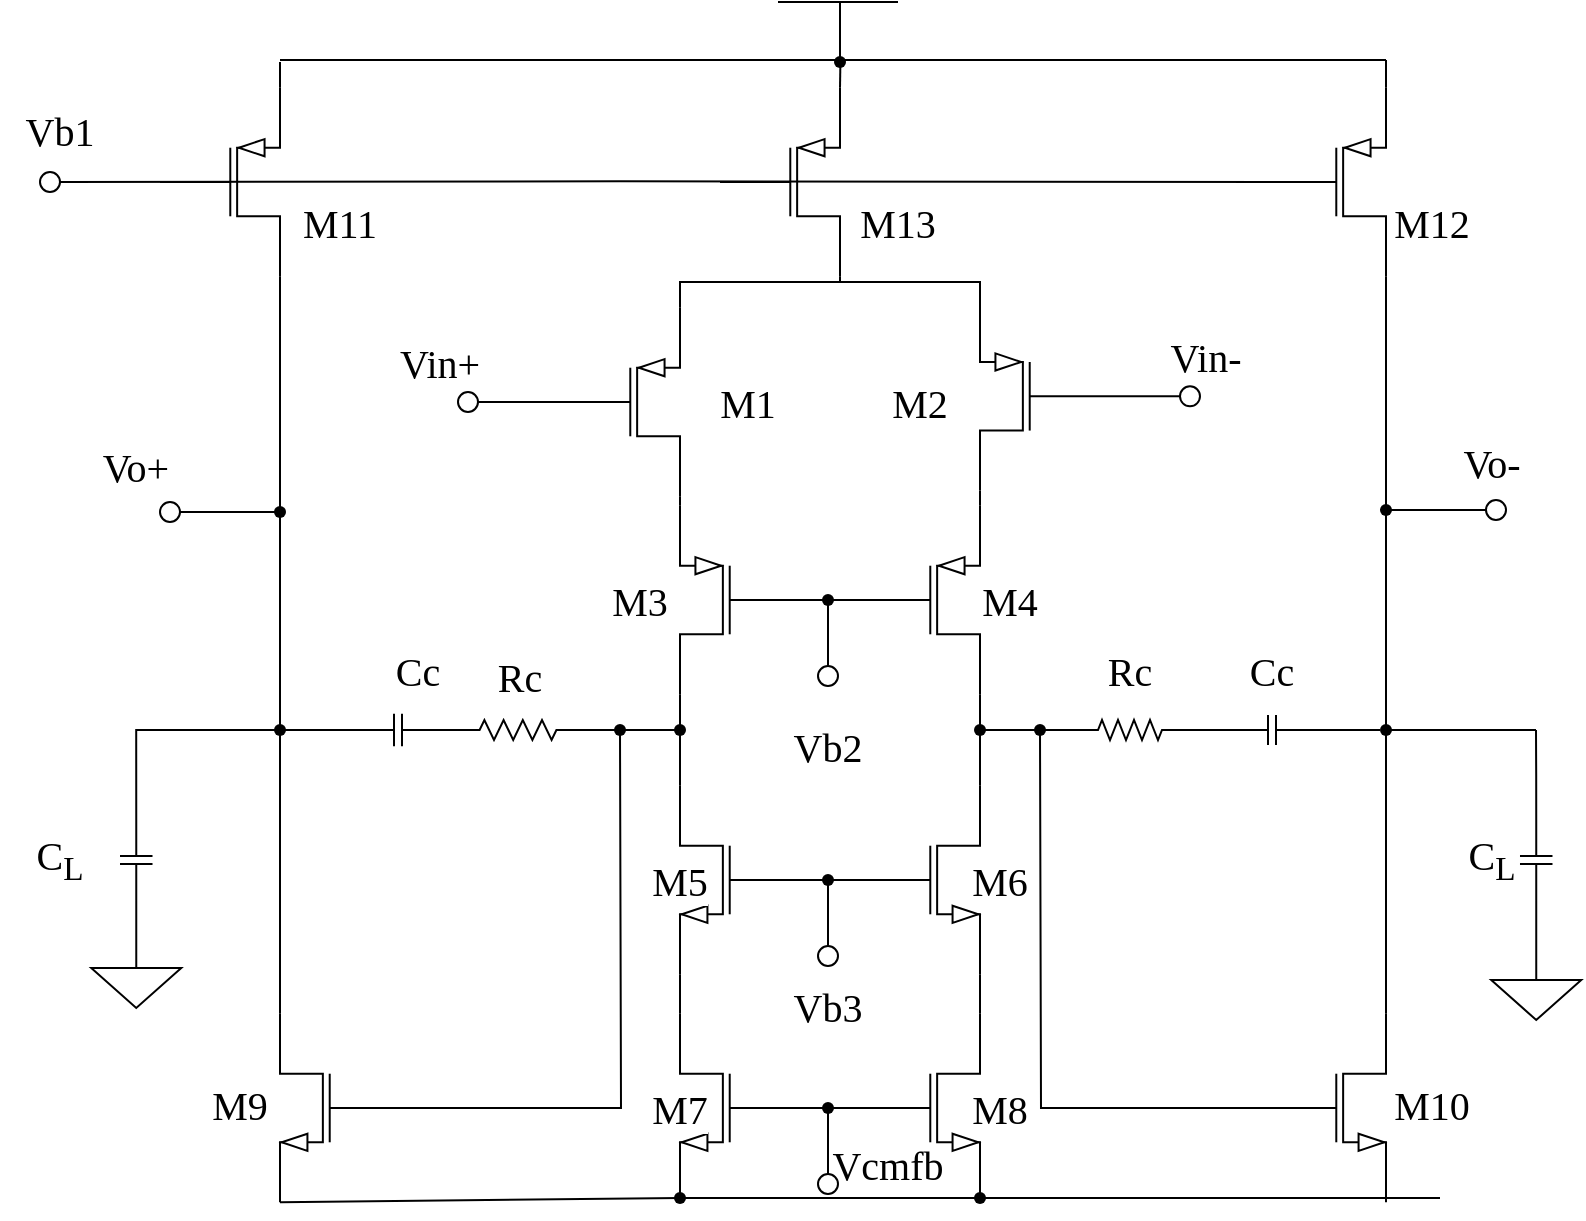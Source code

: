 <mxfile version="24.9.3">
  <diagram name="第 1 页" id="_vfEqkuIPtF0k-6MjBZb">
    <mxGraphModel dx="1562" dy="853" grid="1" gridSize="10" guides="1" tooltips="1" connect="1" arrows="1" fold="1" page="1" pageScale="1" pageWidth="827" pageHeight="1169" math="0" shadow="0">
      <root>
        <mxCell id="0" />
        <mxCell id="1" parent="0" />
        <mxCell id="2-OeauLspyQQJwICCulJ-5" style="edgeStyle=orthogonalEdgeStyle;rounded=0;orthogonalLoop=1;jettySize=auto;html=1;exitX=1;exitY=0;exitDx=0;exitDy=0;exitPerimeter=0;endArrow=none;endFill=0;" edge="1" parent="1" source="2-OeauLspyQQJwICCulJ-1">
          <mxGeometry relative="1" as="geometry">
            <mxPoint x="420.2" y="91" as="targetPoint" />
          </mxGeometry>
        </mxCell>
        <mxCell id="2-OeauLspyQQJwICCulJ-1" value="" style="verticalLabelPosition=bottom;shadow=0;dashed=0;align=center;html=1;verticalAlign=top;shape=mxgraph.electrical.transistors.pmos;pointerEvents=1;" vertex="1" parent="1">
          <mxGeometry x="360" y="101" width="60" height="100" as="geometry" />
        </mxCell>
        <mxCell id="2-OeauLspyQQJwICCulJ-2" value="" style="endArrow=none;html=1;rounded=0;" edge="1" parent="1">
          <mxGeometry width="50" height="50" relative="1" as="geometry">
            <mxPoint x="389" y="61" as="sourcePoint" />
            <mxPoint x="449" y="61" as="targetPoint" />
          </mxGeometry>
        </mxCell>
        <mxCell id="2-OeauLspyQQJwICCulJ-3" value="" style="endArrow=none;html=1;rounded=0;" edge="1" parent="1">
          <mxGeometry width="50" height="50" relative="1" as="geometry">
            <mxPoint x="140" y="90" as="sourcePoint" />
            <mxPoint x="693" y="90" as="targetPoint" />
            <Array as="points">
              <mxPoint x="420" y="90" />
            </Array>
          </mxGeometry>
        </mxCell>
        <mxCell id="2-OeauLspyQQJwICCulJ-4" value="" style="endArrow=none;html=1;rounded=0;" edge="1" parent="1" source="2-OeauLspyQQJwICCulJ-11">
          <mxGeometry width="50" height="50" relative="1" as="geometry">
            <mxPoint x="420" y="91" as="sourcePoint" />
            <mxPoint x="420" y="61" as="targetPoint" />
          </mxGeometry>
        </mxCell>
        <mxCell id="2-OeauLspyQQJwICCulJ-6" value="" style="verticalLabelPosition=bottom;shadow=0;dashed=0;align=center;html=1;verticalAlign=top;shape=mxgraph.electrical.transistors.pmos;pointerEvents=1;" vertex="1" parent="1">
          <mxGeometry x="80" y="101" width="60" height="100" as="geometry" />
        </mxCell>
        <mxCell id="2-OeauLspyQQJwICCulJ-10" value="" style="endArrow=none;html=1;rounded=0;" edge="1" parent="1" target="2-OeauLspyQQJwICCulJ-11">
          <mxGeometry width="50" height="50" relative="1" as="geometry">
            <mxPoint x="420" y="91" as="sourcePoint" />
            <mxPoint x="420" y="61" as="targetPoint" />
          </mxGeometry>
        </mxCell>
        <mxCell id="2-OeauLspyQQJwICCulJ-11" value="" style="shape=waypoint;sketch=0;fillStyle=solid;size=6;pointerEvents=1;points=[];fillColor=none;resizable=0;rotatable=0;perimeter=centerPerimeter;snapToPoint=1;fontFamily=Helvetica;fontSize=11;fontColor=default;labelBackgroundColor=default;" vertex="1" parent="1">
          <mxGeometry x="410" y="81" width="20" height="20" as="geometry" />
        </mxCell>
        <mxCell id="2-OeauLspyQQJwICCulJ-16" style="edgeStyle=orthogonalEdgeStyle;shape=connector;rounded=0;orthogonalLoop=1;jettySize=auto;html=1;exitX=1;exitY=0;exitDx=0;exitDy=0;exitPerimeter=0;strokeColor=default;align=center;verticalAlign=middle;fontFamily=Helvetica;fontSize=11;fontColor=default;labelBackgroundColor=default;endArrow=none;endFill=0;entryX=1;entryY=1;entryDx=0;entryDy=0;entryPerimeter=0;" edge="1" parent="1" source="2-OeauLspyQQJwICCulJ-13" target="2-OeauLspyQQJwICCulJ-1">
          <mxGeometry relative="1" as="geometry">
            <mxPoint x="339.667" y="201.0" as="targetPoint" />
            <Array as="points">
              <mxPoint x="340" y="201" />
              <mxPoint x="420" y="201" />
            </Array>
          </mxGeometry>
        </mxCell>
        <mxCell id="2-OeauLspyQQJwICCulJ-86" style="edgeStyle=orthogonalEdgeStyle;shape=connector;rounded=0;orthogonalLoop=1;jettySize=auto;html=1;exitX=0;exitY=0.5;exitDx=0;exitDy=0;exitPerimeter=0;entryX=1;entryY=0.5;entryDx=0;entryDy=0;strokeColor=default;align=center;verticalAlign=middle;fontFamily=Helvetica;fontSize=11;fontColor=default;labelBackgroundColor=default;endArrow=none;endFill=0;" edge="1" parent="1" source="2-OeauLspyQQJwICCulJ-13" target="2-OeauLspyQQJwICCulJ-83">
          <mxGeometry relative="1" as="geometry" />
        </mxCell>
        <mxCell id="2-OeauLspyQQJwICCulJ-13" value="" style="verticalLabelPosition=bottom;shadow=0;dashed=0;align=center;html=1;verticalAlign=top;shape=mxgraph.electrical.transistors.pmos;pointerEvents=1;" vertex="1" parent="1">
          <mxGeometry x="280" y="211" width="60" height="100" as="geometry" />
        </mxCell>
        <mxCell id="2-OeauLspyQQJwICCulJ-18" style="edgeStyle=orthogonalEdgeStyle;shape=connector;rounded=0;orthogonalLoop=1;jettySize=auto;html=1;exitX=1;exitY=0;exitDx=0;exitDy=0;exitPerimeter=0;strokeColor=default;align=center;verticalAlign=middle;fontFamily=Helvetica;fontSize=11;fontColor=default;labelBackgroundColor=default;endArrow=none;endFill=0;" edge="1" parent="1" source="2-OeauLspyQQJwICCulJ-17">
          <mxGeometry relative="1" as="geometry">
            <mxPoint x="420" y="201" as="targetPoint" />
            <Array as="points">
              <mxPoint x="490" y="201" />
            </Array>
          </mxGeometry>
        </mxCell>
        <mxCell id="2-OeauLspyQQJwICCulJ-88" style="edgeStyle=orthogonalEdgeStyle;shape=connector;rounded=0;orthogonalLoop=1;jettySize=auto;html=1;exitX=0;exitY=0.5;exitDx=0;exitDy=0;exitPerimeter=0;entryX=0;entryY=0.5;entryDx=0;entryDy=0;strokeColor=default;align=center;verticalAlign=middle;fontFamily=Helvetica;fontSize=11;fontColor=default;labelBackgroundColor=default;endArrow=none;endFill=0;" edge="1" parent="1" source="2-OeauLspyQQJwICCulJ-17" target="2-OeauLspyQQJwICCulJ-87">
          <mxGeometry relative="1" as="geometry" />
        </mxCell>
        <mxCell id="2-OeauLspyQQJwICCulJ-17" value="" style="verticalLabelPosition=bottom;shadow=0;dashed=0;align=center;html=1;verticalAlign=top;shape=mxgraph.electrical.transistors.pmos;pointerEvents=1;flipV=0;flipH=1;" vertex="1" parent="1">
          <mxGeometry x="490" y="208.14" width="60" height="100" as="geometry" />
        </mxCell>
        <mxCell id="2-OeauLspyQQJwICCulJ-19" value="" style="verticalLabelPosition=bottom;shadow=0;dashed=0;align=center;html=1;verticalAlign=top;shape=mxgraph.electrical.transistors.pmos;pointerEvents=1;flipV=0;flipH=1;" vertex="1" parent="1">
          <mxGeometry x="340" y="310" width="60" height="100" as="geometry" />
        </mxCell>
        <mxCell id="2-OeauLspyQQJwICCulJ-30" value="" style="edgeStyle=orthogonalEdgeStyle;shape=connector;rounded=0;orthogonalLoop=1;jettySize=auto;html=1;strokeColor=default;align=center;verticalAlign=middle;fontFamily=Helvetica;fontSize=11;fontColor=default;labelBackgroundColor=default;endArrow=none;endFill=0;" edge="1" parent="1" source="2-OeauLspyQQJwICCulJ-20" target="2-OeauLspyQQJwICCulJ-19">
          <mxGeometry relative="1" as="geometry" />
        </mxCell>
        <mxCell id="2-OeauLspyQQJwICCulJ-20" value="" style="verticalLabelPosition=bottom;shadow=0;dashed=0;align=center;html=1;verticalAlign=top;shape=mxgraph.electrical.transistors.pmos;pointerEvents=1;" vertex="1" parent="1">
          <mxGeometry x="430" y="310" width="60" height="100" as="geometry" />
        </mxCell>
        <mxCell id="2-OeauLspyQQJwICCulJ-29" value="" style="edgeStyle=orthogonalEdgeStyle;shape=connector;rounded=0;orthogonalLoop=1;jettySize=auto;html=1;strokeColor=default;align=center;verticalAlign=middle;fontFamily=Helvetica;fontSize=11;fontColor=default;labelBackgroundColor=default;endArrow=none;endFill=0;" edge="1" parent="1" source="2-OeauLspyQQJwICCulJ-21" target="2-OeauLspyQQJwICCulJ-22">
          <mxGeometry relative="1" as="geometry" />
        </mxCell>
        <mxCell id="2-OeauLspyQQJwICCulJ-21" value="" style="verticalLabelPosition=bottom;shadow=0;dashed=0;align=center;html=1;verticalAlign=top;shape=mxgraph.electrical.transistors.nmos;pointerEvents=1;fontFamily=Helvetica;fontSize=11;fontColor=default;labelBackgroundColor=default;" vertex="1" parent="1">
          <mxGeometry x="430" y="450" width="60" height="100" as="geometry" />
        </mxCell>
        <mxCell id="2-OeauLspyQQJwICCulJ-22" value="" style="verticalLabelPosition=bottom;shadow=0;dashed=0;align=center;html=1;verticalAlign=top;shape=mxgraph.electrical.transistors.nmos;pointerEvents=1;fontFamily=Helvetica;fontSize=11;fontColor=default;labelBackgroundColor=default;flipH=1;" vertex="1" parent="1">
          <mxGeometry x="340" y="450" width="60" height="100" as="geometry" />
        </mxCell>
        <mxCell id="2-OeauLspyQQJwICCulJ-28" value="" style="edgeStyle=orthogonalEdgeStyle;shape=connector;rounded=0;orthogonalLoop=1;jettySize=auto;html=1;strokeColor=default;align=center;verticalAlign=middle;fontFamily=Helvetica;fontSize=11;fontColor=default;labelBackgroundColor=default;endArrow=none;endFill=0;" edge="1" parent="1" source="2-OeauLspyQQJwICCulJ-23" target="2-OeauLspyQQJwICCulJ-24">
          <mxGeometry relative="1" as="geometry" />
        </mxCell>
        <mxCell id="2-OeauLspyQQJwICCulJ-23" value="" style="verticalLabelPosition=bottom;shadow=0;dashed=0;align=center;html=1;verticalAlign=top;shape=mxgraph.electrical.transistors.nmos;pointerEvents=1;fontFamily=Helvetica;fontSize=11;fontColor=default;labelBackgroundColor=default;flipH=1;" vertex="1" parent="1">
          <mxGeometry x="340" y="564" width="60" height="100" as="geometry" />
        </mxCell>
        <mxCell id="2-OeauLspyQQJwICCulJ-24" value="" style="verticalLabelPosition=bottom;shadow=0;dashed=0;align=center;html=1;verticalAlign=top;shape=mxgraph.electrical.transistors.nmos;pointerEvents=1;fontFamily=Helvetica;fontSize=11;fontColor=default;labelBackgroundColor=default;flipH=0;" vertex="1" parent="1">
          <mxGeometry x="430" y="564" width="60" height="100" as="geometry" />
        </mxCell>
        <mxCell id="2-OeauLspyQQJwICCulJ-25" style="edgeStyle=orthogonalEdgeStyle;shape=connector;rounded=0;orthogonalLoop=1;jettySize=auto;html=1;exitX=1;exitY=1;exitDx=0;exitDy=0;exitPerimeter=0;entryX=1;entryY=0;entryDx=0;entryDy=0;entryPerimeter=0;strokeColor=default;align=center;verticalAlign=middle;fontFamily=Helvetica;fontSize=11;fontColor=default;labelBackgroundColor=default;endArrow=none;endFill=0;" edge="1" parent="1" source="2-OeauLspyQQJwICCulJ-13" target="2-OeauLspyQQJwICCulJ-19">
          <mxGeometry relative="1" as="geometry" />
        </mxCell>
        <mxCell id="2-OeauLspyQQJwICCulJ-26" style="edgeStyle=orthogonalEdgeStyle;shape=connector;rounded=0;orthogonalLoop=1;jettySize=auto;html=1;exitDx=0;exitDy=0;exitPerimeter=0;entryX=1;entryY=0;entryDx=0;entryDy=0;entryPerimeter=0;strokeColor=default;align=center;verticalAlign=middle;fontFamily=Helvetica;fontSize=11;fontColor=default;labelBackgroundColor=default;endArrow=none;endFill=0;" edge="1" parent="1" source="2-OeauLspyQQJwICCulJ-56" target="2-OeauLspyQQJwICCulJ-22">
          <mxGeometry relative="1" as="geometry" />
        </mxCell>
        <mxCell id="2-OeauLspyQQJwICCulJ-27" style="edgeStyle=orthogonalEdgeStyle;shape=connector;rounded=0;orthogonalLoop=1;jettySize=auto;html=1;exitX=1;exitY=1;exitDx=0;exitDy=0;exitPerimeter=0;entryX=1;entryY=0;entryDx=0;entryDy=0;entryPerimeter=0;strokeColor=default;align=center;verticalAlign=middle;fontFamily=Helvetica;fontSize=11;fontColor=default;labelBackgroundColor=default;endArrow=none;endFill=0;" edge="1" parent="1" source="2-OeauLspyQQJwICCulJ-22" target="2-OeauLspyQQJwICCulJ-23">
          <mxGeometry relative="1" as="geometry" />
        </mxCell>
        <mxCell id="2-OeauLspyQQJwICCulJ-32" style="edgeStyle=orthogonalEdgeStyle;shape=connector;rounded=0;orthogonalLoop=1;jettySize=auto;html=1;exitX=1;exitY=0;exitDx=0;exitDy=0;exitPerimeter=0;entryX=1;entryY=1;entryDx=0;entryDy=0;entryPerimeter=0;strokeColor=default;align=center;verticalAlign=middle;fontFamily=Helvetica;fontSize=11;fontColor=default;labelBackgroundColor=default;endArrow=none;endFill=0;" edge="1" parent="1" source="2-OeauLspyQQJwICCulJ-20" target="2-OeauLspyQQJwICCulJ-17">
          <mxGeometry relative="1" as="geometry" />
        </mxCell>
        <mxCell id="2-OeauLspyQQJwICCulJ-33" style="edgeStyle=orthogonalEdgeStyle;shape=connector;rounded=0;orthogonalLoop=1;jettySize=auto;html=1;exitDx=0;exitDy=0;exitPerimeter=0;entryX=1;entryY=0;entryDx=0;entryDy=0;entryPerimeter=0;strokeColor=default;align=center;verticalAlign=middle;fontFamily=Helvetica;fontSize=11;fontColor=default;labelBackgroundColor=default;endArrow=none;endFill=0;" edge="1" parent="1" source="2-OeauLspyQQJwICCulJ-49" target="2-OeauLspyQQJwICCulJ-21">
          <mxGeometry relative="1" as="geometry" />
        </mxCell>
        <mxCell id="2-OeauLspyQQJwICCulJ-34" style="edgeStyle=orthogonalEdgeStyle;shape=connector;rounded=0;orthogonalLoop=1;jettySize=auto;html=1;exitX=1;exitY=1;exitDx=0;exitDy=0;exitPerimeter=0;entryX=1;entryY=0;entryDx=0;entryDy=0;entryPerimeter=0;strokeColor=default;align=center;verticalAlign=middle;fontFamily=Helvetica;fontSize=11;fontColor=default;labelBackgroundColor=default;endArrow=none;endFill=0;" edge="1" parent="1" source="2-OeauLspyQQJwICCulJ-21" target="2-OeauLspyQQJwICCulJ-24">
          <mxGeometry relative="1" as="geometry" />
        </mxCell>
        <mxCell id="2-OeauLspyQQJwICCulJ-35" value="" style="endArrow=none;html=1;rounded=0;" edge="1" parent="1">
          <mxGeometry width="50" height="50" relative="1" as="geometry">
            <mxPoint x="490" y="659" as="sourcePoint" />
            <mxPoint x="720" y="659" as="targetPoint" />
            <Array as="points">
              <mxPoint x="370" y="659" />
            </Array>
          </mxGeometry>
        </mxCell>
        <mxCell id="2-OeauLspyQQJwICCulJ-37" value="" style="endArrow=none;html=1;rounded=0;exitX=1;exitY=1;exitDx=0;exitDy=0;exitPerimeter=0;" edge="1" parent="1" source="2-OeauLspyQQJwICCulJ-47" target="2-OeauLspyQQJwICCulJ-36">
          <mxGeometry width="50" height="50" relative="1" as="geometry">
            <mxPoint x="40" y="659" as="sourcePoint" />
            <mxPoint x="720" y="661" as="targetPoint" />
            <Array as="points" />
          </mxGeometry>
        </mxCell>
        <mxCell id="2-OeauLspyQQJwICCulJ-36" value="" style="shape=waypoint;sketch=0;fillStyle=solid;size=6;pointerEvents=1;points=[];fillColor=none;resizable=0;rotatable=0;perimeter=centerPerimeter;snapToPoint=1;fontFamily=Helvetica;fontSize=11;fontColor=default;labelBackgroundColor=default;" vertex="1" parent="1">
          <mxGeometry x="330" y="649" width="20" height="20" as="geometry" />
        </mxCell>
        <mxCell id="2-OeauLspyQQJwICCulJ-39" value="" style="endArrow=none;html=1;rounded=0;" edge="1" parent="1" source="2-OeauLspyQQJwICCulJ-36" target="2-OeauLspyQQJwICCulJ-38">
          <mxGeometry width="50" height="50" relative="1" as="geometry">
            <mxPoint x="340" y="659" as="sourcePoint" />
            <mxPoint x="720" y="661" as="targetPoint" />
            <Array as="points" />
          </mxGeometry>
        </mxCell>
        <mxCell id="2-OeauLspyQQJwICCulJ-38" value="" style="shape=waypoint;sketch=0;fillStyle=solid;size=6;pointerEvents=1;points=[];fillColor=none;resizable=0;rotatable=0;perimeter=centerPerimeter;snapToPoint=1;fontFamily=Helvetica;fontSize=11;fontColor=default;labelBackgroundColor=default;" vertex="1" parent="1">
          <mxGeometry x="480" y="649" width="20" height="20" as="geometry" />
        </mxCell>
        <mxCell id="2-OeauLspyQQJwICCulJ-45" style="edgeStyle=orthogonalEdgeStyle;shape=connector;rounded=0;orthogonalLoop=1;jettySize=auto;html=1;exitX=1;exitY=0;exitDx=0;exitDy=0;exitPerimeter=0;entryX=0.271;entryY=0.272;entryDx=0;entryDy=0;entryPerimeter=0;strokeColor=default;align=center;verticalAlign=middle;fontFamily=Helvetica;fontSize=11;fontColor=default;labelBackgroundColor=default;endArrow=none;endFill=0;" edge="1" parent="1" source="2-OeauLspyQQJwICCulJ-6">
          <mxGeometry relative="1" as="geometry">
            <mxPoint x="140" y="91" as="targetPoint" />
          </mxGeometry>
        </mxCell>
        <mxCell id="2-OeauLspyQQJwICCulJ-78" style="edgeStyle=orthogonalEdgeStyle;shape=connector;rounded=0;orthogonalLoop=1;jettySize=auto;html=1;exitX=0;exitY=0.5;exitDx=0;exitDy=0;exitPerimeter=0;strokeColor=default;align=center;verticalAlign=middle;fontFamily=Helvetica;fontSize=11;fontColor=default;labelBackgroundColor=default;endArrow=none;endFill=0;" edge="1" parent="1" source="2-OeauLspyQQJwICCulJ-47">
          <mxGeometry relative="1" as="geometry">
            <mxPoint x="310" y="425" as="targetPoint" />
          </mxGeometry>
        </mxCell>
        <mxCell id="2-OeauLspyQQJwICCulJ-47" value="" style="verticalLabelPosition=bottom;shadow=0;dashed=0;align=center;html=1;verticalAlign=top;shape=mxgraph.electrical.transistors.nmos;pointerEvents=1;fontFamily=Helvetica;fontSize=11;fontColor=default;labelBackgroundColor=default;flipH=1;" vertex="1" parent="1">
          <mxGeometry x="140" y="564" width="60" height="100" as="geometry" />
        </mxCell>
        <mxCell id="2-OeauLspyQQJwICCulJ-104" style="edgeStyle=orthogonalEdgeStyle;shape=connector;rounded=0;orthogonalLoop=1;jettySize=auto;html=1;strokeColor=default;align=center;verticalAlign=middle;fontFamily=Helvetica;fontSize=11;fontColor=default;labelBackgroundColor=default;endArrow=none;endFill=0;" edge="1" parent="1" source="2-OeauLspyQQJwICCulJ-48">
          <mxGeometry relative="1" as="geometry">
            <mxPoint x="768" y="425.01" as="targetPoint" />
          </mxGeometry>
        </mxCell>
        <mxCell id="2-OeauLspyQQJwICCulJ-48" value="" style="shape=waypoint;sketch=0;fillStyle=solid;size=6;pointerEvents=1;points=[];fillColor=none;resizable=0;rotatable=0;perimeter=centerPerimeter;snapToPoint=1;fontFamily=Helvetica;fontSize=11;fontColor=default;labelBackgroundColor=default;" vertex="1" parent="1">
          <mxGeometry x="683" y="415.01" width="20" height="20" as="geometry" />
        </mxCell>
        <mxCell id="2-OeauLspyQQJwICCulJ-52" style="edgeStyle=orthogonalEdgeStyle;shape=connector;rounded=0;orthogonalLoop=1;jettySize=auto;html=1;exitDx=0;exitDy=0;exitPerimeter=0;strokeColor=default;align=center;verticalAlign=middle;fontFamily=Helvetica;fontSize=11;fontColor=default;labelBackgroundColor=default;endArrow=none;endFill=0;" edge="1" parent="1" source="2-OeauLspyQQJwICCulJ-80">
          <mxGeometry relative="1" as="geometry">
            <mxPoint x="340" y="425.103" as="targetPoint" />
          </mxGeometry>
        </mxCell>
        <mxCell id="2-OeauLspyQQJwICCulJ-50" value="" style="pointerEvents=1;verticalLabelPosition=bottom;shadow=0;dashed=0;align=center;html=1;verticalAlign=top;shape=mxgraph.electrical.resistors.resistor_2;fontFamily=Helvetica;fontSize=11;fontColor=default;labelBackgroundColor=default;" vertex="1" parent="1">
          <mxGeometry x="229" y="420" width="60" height="10" as="geometry" />
        </mxCell>
        <mxCell id="2-OeauLspyQQJwICCulJ-55" style="edgeStyle=orthogonalEdgeStyle;shape=connector;rounded=0;orthogonalLoop=1;jettySize=auto;html=1;exitX=0;exitY=0.5;exitDx=0;exitDy=0;exitPerimeter=0;strokeColor=default;align=center;verticalAlign=middle;fontFamily=Helvetica;fontSize=11;fontColor=default;labelBackgroundColor=default;endArrow=none;endFill=0;" edge="1" parent="1" source="2-OeauLspyQQJwICCulJ-53" target="2-OeauLspyQQJwICCulJ-49">
          <mxGeometry relative="1" as="geometry" />
        </mxCell>
        <mxCell id="2-OeauLspyQQJwICCulJ-53" value="" style="pointerEvents=1;verticalLabelPosition=bottom;shadow=0;dashed=0;align=center;html=1;verticalAlign=top;shape=mxgraph.electrical.resistors.resistor_2;fontFamily=Helvetica;fontSize=11;fontColor=default;labelBackgroundColor=default;" vertex="1" parent="1">
          <mxGeometry x="540" y="420" width="50" height="10" as="geometry" />
        </mxCell>
        <mxCell id="2-OeauLspyQQJwICCulJ-54" value="" style="edgeStyle=orthogonalEdgeStyle;shape=connector;rounded=0;orthogonalLoop=1;jettySize=auto;html=1;exitX=1;exitY=1;exitDx=0;exitDy=0;exitPerimeter=0;entryDx=0;entryDy=0;entryPerimeter=0;strokeColor=default;align=center;verticalAlign=middle;fontFamily=Helvetica;fontSize=11;fontColor=default;labelBackgroundColor=default;endArrow=none;endFill=0;" edge="1" parent="1" source="2-OeauLspyQQJwICCulJ-20" target="2-OeauLspyQQJwICCulJ-49">
          <mxGeometry relative="1" as="geometry">
            <mxPoint x="490" y="407" as="sourcePoint" />
            <mxPoint x="490" y="453" as="targetPoint" />
          </mxGeometry>
        </mxCell>
        <mxCell id="2-OeauLspyQQJwICCulJ-49" value="" style="shape=waypoint;sketch=0;fillStyle=solid;size=6;pointerEvents=1;points=[];fillColor=none;resizable=0;rotatable=0;perimeter=centerPerimeter;snapToPoint=1;fontFamily=Helvetica;fontSize=11;fontColor=default;labelBackgroundColor=default;" vertex="1" parent="1">
          <mxGeometry x="480" y="415" width="20" height="20" as="geometry" />
        </mxCell>
        <mxCell id="2-OeauLspyQQJwICCulJ-57" value="" style="edgeStyle=orthogonalEdgeStyle;shape=connector;rounded=0;orthogonalLoop=1;jettySize=auto;html=1;exitX=1;exitY=1;exitDx=0;exitDy=0;exitPerimeter=0;entryDx=0;entryDy=0;entryPerimeter=0;strokeColor=default;align=center;verticalAlign=middle;fontFamily=Helvetica;fontSize=11;fontColor=default;labelBackgroundColor=default;endArrow=none;endFill=0;" edge="1" parent="1" source="2-OeauLspyQQJwICCulJ-19" target="2-OeauLspyQQJwICCulJ-56">
          <mxGeometry relative="1" as="geometry">
            <mxPoint x="340" y="407" as="sourcePoint" />
            <mxPoint x="340" y="453" as="targetPoint" />
          </mxGeometry>
        </mxCell>
        <mxCell id="2-OeauLspyQQJwICCulJ-56" value="" style="shape=waypoint;sketch=0;fillStyle=solid;size=6;pointerEvents=1;points=[];fillColor=none;resizable=0;rotatable=0;perimeter=centerPerimeter;snapToPoint=1;fontFamily=Helvetica;fontSize=11;fontColor=default;labelBackgroundColor=default;" vertex="1" parent="1">
          <mxGeometry x="330" y="415" width="20" height="20" as="geometry" />
        </mxCell>
        <mxCell id="2-OeauLspyQQJwICCulJ-63" style="edgeStyle=orthogonalEdgeStyle;shape=connector;rounded=0;orthogonalLoop=1;jettySize=auto;html=1;exitX=0;exitY=0.5;exitDx=0;exitDy=0;exitPerimeter=0;strokeColor=default;align=center;verticalAlign=middle;fontFamily=Helvetica;fontSize=11;fontColor=default;labelBackgroundColor=default;endArrow=none;endFill=0;" edge="1" parent="1" source="2-OeauLspyQQJwICCulJ-58">
          <mxGeometry relative="1" as="geometry">
            <mxPoint x="140" y="425.103" as="targetPoint" />
          </mxGeometry>
        </mxCell>
        <mxCell id="2-OeauLspyQQJwICCulJ-58" value="" style="pointerEvents=1;verticalLabelPosition=bottom;shadow=0;dashed=0;align=center;html=1;verticalAlign=top;shape=mxgraph.electrical.capacitors.capacitor_1;fontFamily=Helvetica;fontSize=11;fontColor=default;labelBackgroundColor=default;" vertex="1" parent="1">
          <mxGeometry x="179" y="416.88" width="40" height="16.25" as="geometry" />
        </mxCell>
        <mxCell id="2-OeauLspyQQJwICCulJ-59" style="edgeStyle=orthogonalEdgeStyle;shape=connector;rounded=0;orthogonalLoop=1;jettySize=auto;html=1;exitX=1;exitY=0.5;exitDx=0;exitDy=0;exitPerimeter=0;entryX=0;entryY=0.5;entryDx=0;entryDy=0;entryPerimeter=0;strokeColor=default;align=center;verticalAlign=middle;fontFamily=Helvetica;fontSize=11;fontColor=default;labelBackgroundColor=default;endArrow=none;endFill=0;" edge="1" parent="1" source="2-OeauLspyQQJwICCulJ-58" target="2-OeauLspyQQJwICCulJ-50">
          <mxGeometry relative="1" as="geometry" />
        </mxCell>
        <mxCell id="2-OeauLspyQQJwICCulJ-74" style="edgeStyle=orthogonalEdgeStyle;shape=connector;rounded=0;orthogonalLoop=1;jettySize=auto;html=1;exitX=1;exitY=0.5;exitDx=0;exitDy=0;exitPerimeter=0;strokeColor=default;align=center;verticalAlign=middle;fontFamily=Helvetica;fontSize=11;fontColor=default;labelBackgroundColor=default;endArrow=none;endFill=0;" edge="1" parent="1" source="2-OeauLspyQQJwICCulJ-60">
          <mxGeometry relative="1" as="geometry">
            <mxPoint x="690.0" y="425.103" as="targetPoint" />
          </mxGeometry>
        </mxCell>
        <mxCell id="2-OeauLspyQQJwICCulJ-60" value="" style="pointerEvents=1;verticalLabelPosition=bottom;shadow=0;dashed=0;align=center;html=1;verticalAlign=top;shape=mxgraph.electrical.capacitors.capacitor_1;fontFamily=Helvetica;fontSize=11;fontColor=default;labelBackgroundColor=default;" vertex="1" parent="1">
          <mxGeometry x="616" y="417.5" width="40" height="15" as="geometry" />
        </mxCell>
        <mxCell id="2-OeauLspyQQJwICCulJ-61" style="edgeStyle=orthogonalEdgeStyle;shape=connector;rounded=0;orthogonalLoop=1;jettySize=auto;html=1;exitX=0;exitY=0.5;exitDx=0;exitDy=0;exitPerimeter=0;entryX=1;entryY=0.5;entryDx=0;entryDy=0;entryPerimeter=0;strokeColor=default;align=center;verticalAlign=middle;fontFamily=Helvetica;fontSize=11;fontColor=default;labelBackgroundColor=default;endArrow=none;endFill=0;" edge="1" parent="1" source="2-OeauLspyQQJwICCulJ-60" target="2-OeauLspyQQJwICCulJ-53">
          <mxGeometry relative="1" as="geometry" />
        </mxCell>
        <mxCell id="2-OeauLspyQQJwICCulJ-62" style="edgeStyle=orthogonalEdgeStyle;shape=connector;rounded=0;orthogonalLoop=1;jettySize=auto;html=1;exitDx=0;exitDy=0;exitPerimeter=0;entryX=1;entryY=0;entryDx=0;entryDy=0;entryPerimeter=0;strokeColor=default;align=center;verticalAlign=middle;fontFamily=Helvetica;fontSize=11;fontColor=default;labelBackgroundColor=default;endArrow=none;endFill=0;" edge="1" parent="1" source="2-OeauLspyQQJwICCulJ-76" target="2-OeauLspyQQJwICCulJ-47">
          <mxGeometry relative="1" as="geometry" />
        </mxCell>
        <mxCell id="2-OeauLspyQQJwICCulJ-79" style="edgeStyle=orthogonalEdgeStyle;shape=connector;rounded=0;orthogonalLoop=1;jettySize=auto;html=1;exitX=0;exitY=0.5;exitDx=0;exitDy=0;exitPerimeter=0;strokeColor=default;align=center;verticalAlign=middle;fontFamily=Helvetica;fontSize=11;fontColor=default;labelBackgroundColor=default;endArrow=none;endFill=0;" edge="1" parent="1" source="2-OeauLspyQQJwICCulJ-64">
          <mxGeometry relative="1" as="geometry">
            <mxPoint x="520" y="425" as="targetPoint" />
          </mxGeometry>
        </mxCell>
        <mxCell id="2-OeauLspyQQJwICCulJ-64" value="" style="verticalLabelPosition=bottom;shadow=0;dashed=0;align=center;html=1;verticalAlign=top;shape=mxgraph.electrical.transistors.nmos;pointerEvents=1;fontFamily=Helvetica;fontSize=11;fontColor=default;labelBackgroundColor=default;flipH=0;" vertex="1" parent="1">
          <mxGeometry x="633" y="564" width="60" height="100" as="geometry" />
        </mxCell>
        <mxCell id="2-OeauLspyQQJwICCulJ-72" style="edgeStyle=orthogonalEdgeStyle;shape=connector;rounded=0;orthogonalLoop=1;jettySize=auto;html=1;exitX=1;exitY=0;exitDx=0;exitDy=0;exitPerimeter=0;strokeColor=default;align=center;verticalAlign=middle;fontFamily=Helvetica;fontSize=11;fontColor=default;labelBackgroundColor=default;endArrow=none;endFill=0;" edge="1" parent="1" source="2-OeauLspyQQJwICCulJ-65">
          <mxGeometry relative="1" as="geometry">
            <mxPoint x="693" y="90" as="targetPoint" />
          </mxGeometry>
        </mxCell>
        <mxCell id="2-OeauLspyQQJwICCulJ-65" value="" style="verticalLabelPosition=bottom;shadow=0;dashed=0;align=center;html=1;verticalAlign=top;shape=mxgraph.electrical.transistors.pmos;pointerEvents=1;flipV=0;flipH=0;" vertex="1" parent="1">
          <mxGeometry x="633" y="101" width="60" height="100" as="geometry" />
        </mxCell>
        <mxCell id="2-OeauLspyQQJwICCulJ-66" style="edgeStyle=orthogonalEdgeStyle;shape=connector;rounded=0;orthogonalLoop=1;jettySize=auto;html=1;exitX=1;exitY=1;exitDx=0;exitDy=0;exitPerimeter=0;entryX=1;entryY=0;entryDx=0;entryDy=0;entryPerimeter=0;strokeColor=default;align=center;verticalAlign=middle;fontFamily=Helvetica;fontSize=11;fontColor=default;labelBackgroundColor=default;endArrow=none;endFill=0;" edge="1" parent="1" source="2-OeauLspyQQJwICCulJ-65" target="2-OeauLspyQQJwICCulJ-64">
          <mxGeometry relative="1" as="geometry" />
        </mxCell>
        <mxCell id="2-OeauLspyQQJwICCulJ-70" value="" style="endArrow=none;html=1;rounded=0;" edge="1" parent="1">
          <mxGeometry width="50" height="50" relative="1" as="geometry">
            <mxPoint x="30" y="151" as="sourcePoint" />
            <mxPoint x="660" y="151" as="targetPoint" />
            <Array as="points">
              <mxPoint x="310" y="150.66" />
            </Array>
          </mxGeometry>
        </mxCell>
        <mxCell id="2-OeauLspyQQJwICCulJ-77" value="" style="edgeStyle=orthogonalEdgeStyle;shape=connector;rounded=0;orthogonalLoop=1;jettySize=auto;html=1;exitX=1;exitY=1;exitDx=0;exitDy=0;exitPerimeter=0;entryDx=0;entryDy=0;entryPerimeter=0;strokeColor=default;align=center;verticalAlign=middle;fontFamily=Helvetica;fontSize=11;fontColor=default;labelBackgroundColor=default;endArrow=none;endFill=0;" edge="1" parent="1" source="2-OeauLspyQQJwICCulJ-6" target="2-OeauLspyQQJwICCulJ-76">
          <mxGeometry relative="1" as="geometry">
            <mxPoint x="140" y="198" as="sourcePoint" />
            <mxPoint x="140" y="567" as="targetPoint" />
          </mxGeometry>
        </mxCell>
        <mxCell id="2-OeauLspyQQJwICCulJ-76" value="" style="shape=waypoint;sketch=0;fillStyle=solid;size=6;pointerEvents=1;points=[];fillColor=none;resizable=0;rotatable=0;perimeter=centerPerimeter;snapToPoint=1;fontFamily=Helvetica;fontSize=11;fontColor=default;labelBackgroundColor=default;" vertex="1" parent="1">
          <mxGeometry x="130" y="415.01" width="20" height="20" as="geometry" />
        </mxCell>
        <mxCell id="2-OeauLspyQQJwICCulJ-81" value="" style="edgeStyle=orthogonalEdgeStyle;shape=connector;rounded=0;orthogonalLoop=1;jettySize=auto;html=1;exitX=1;exitY=0.5;exitDx=0;exitDy=0;exitPerimeter=0;strokeColor=default;align=center;verticalAlign=middle;fontFamily=Helvetica;fontSize=11;fontColor=default;labelBackgroundColor=default;endArrow=none;endFill=0;" edge="1" parent="1" source="2-OeauLspyQQJwICCulJ-50" target="2-OeauLspyQQJwICCulJ-80">
          <mxGeometry relative="1" as="geometry">
            <mxPoint x="340" y="425.103" as="targetPoint" />
            <mxPoint x="289" y="425" as="sourcePoint" />
          </mxGeometry>
        </mxCell>
        <mxCell id="2-OeauLspyQQJwICCulJ-80" value="" style="shape=waypoint;sketch=0;fillStyle=solid;size=6;pointerEvents=1;points=[];fillColor=none;resizable=0;rotatable=0;perimeter=centerPerimeter;snapToPoint=1;fontFamily=Helvetica;fontSize=11;fontColor=default;labelBackgroundColor=default;" vertex="1" parent="1">
          <mxGeometry x="300" y="415.01" width="20" height="20" as="geometry" />
        </mxCell>
        <mxCell id="2-OeauLspyQQJwICCulJ-82" value="" style="shape=waypoint;sketch=0;fillStyle=solid;size=6;pointerEvents=1;points=[];fillColor=none;resizable=0;rotatable=0;perimeter=centerPerimeter;snapToPoint=1;fontFamily=Helvetica;fontSize=11;fontColor=default;labelBackgroundColor=default;" vertex="1" parent="1">
          <mxGeometry x="510" y="415" width="20" height="20" as="geometry" />
        </mxCell>
        <mxCell id="2-OeauLspyQQJwICCulJ-83" value="" style="ellipse;whiteSpace=wrap;html=1;aspect=fixed;fontFamily=Helvetica;fontSize=11;fontColor=default;labelBackgroundColor=default;" vertex="1" parent="1">
          <mxGeometry x="229" y="256" width="10" height="10" as="geometry" />
        </mxCell>
        <mxCell id="2-OeauLspyQQJwICCulJ-87" value="" style="ellipse;whiteSpace=wrap;html=1;aspect=fixed;fontFamily=Helvetica;fontSize=11;fontColor=default;labelBackgroundColor=default;" vertex="1" parent="1">
          <mxGeometry x="590" y="253.14" width="10" height="10" as="geometry" />
        </mxCell>
        <mxCell id="2-OeauLspyQQJwICCulJ-89" value="" style="ellipse;whiteSpace=wrap;html=1;aspect=fixed;fontFamily=Helvetica;fontSize=11;fontColor=default;labelBackgroundColor=default;" vertex="1" parent="1">
          <mxGeometry x="20" y="146" width="10" height="10" as="geometry" />
        </mxCell>
        <mxCell id="2-OeauLspyQQJwICCulJ-92" style="edgeStyle=orthogonalEdgeStyle;shape=connector;rounded=0;orthogonalLoop=1;jettySize=auto;html=1;strokeColor=default;align=center;verticalAlign=middle;fontFamily=Helvetica;fontSize=11;fontColor=default;labelBackgroundColor=default;endArrow=none;endFill=0;" edge="1" parent="1" source="2-OeauLspyQQJwICCulJ-91">
          <mxGeometry relative="1" as="geometry">
            <mxPoint x="140" y="316" as="targetPoint" />
          </mxGeometry>
        </mxCell>
        <mxCell id="2-OeauLspyQQJwICCulJ-91" value="" style="ellipse;whiteSpace=wrap;html=1;aspect=fixed;fontFamily=Helvetica;fontSize=11;fontColor=default;labelBackgroundColor=default;" vertex="1" parent="1">
          <mxGeometry x="80" y="311" width="10" height="10" as="geometry" />
        </mxCell>
        <mxCell id="2-OeauLspyQQJwICCulJ-93" value="" style="shape=waypoint;sketch=0;fillStyle=solid;size=6;pointerEvents=1;points=[];fillColor=none;resizable=0;rotatable=0;perimeter=centerPerimeter;snapToPoint=1;fontFamily=Helvetica;fontSize=11;fontColor=default;labelBackgroundColor=default;" vertex="1" parent="1">
          <mxGeometry x="130" y="306" width="20" height="20" as="geometry" />
        </mxCell>
        <mxCell id="2-OeauLspyQQJwICCulJ-97" value="" style="group;flipH=1;" vertex="1" connectable="0" parent="1">
          <mxGeometry x="693" y="310" width="60" height="15" as="geometry" />
        </mxCell>
        <mxCell id="2-OeauLspyQQJwICCulJ-94" style="edgeStyle=orthogonalEdgeStyle;shape=connector;rounded=0;orthogonalLoop=1;jettySize=auto;html=1;strokeColor=default;align=center;verticalAlign=middle;fontFamily=Helvetica;fontSize=11;fontColor=default;labelBackgroundColor=default;endArrow=none;endFill=0;" edge="1" parent="2-OeauLspyQQJwICCulJ-97" source="2-OeauLspyQQJwICCulJ-96">
          <mxGeometry relative="1" as="geometry">
            <mxPoint y="5" as="targetPoint" />
          </mxGeometry>
        </mxCell>
        <mxCell id="2-OeauLspyQQJwICCulJ-95" value="" style="ellipse;whiteSpace=wrap;html=1;aspect=fixed;fontFamily=Helvetica;fontSize=11;fontColor=default;labelBackgroundColor=default;" vertex="1" parent="2-OeauLspyQQJwICCulJ-97">
          <mxGeometry x="50" width="10" height="10" as="geometry" />
        </mxCell>
        <mxCell id="2-OeauLspyQQJwICCulJ-96" value="" style="shape=waypoint;sketch=0;fillStyle=solid;size=6;pointerEvents=1;points=[];fillColor=none;resizable=0;rotatable=0;perimeter=centerPerimeter;snapToPoint=1;fontFamily=Helvetica;fontSize=11;fontColor=default;labelBackgroundColor=default;" vertex="1" parent="2-OeauLspyQQJwICCulJ-97">
          <mxGeometry x="-10" y="-5" width="20" height="20" as="geometry" />
        </mxCell>
        <mxCell id="2-OeauLspyQQJwICCulJ-98" value="" style="edgeStyle=orthogonalEdgeStyle;shape=connector;rounded=0;orthogonalLoop=1;jettySize=auto;html=1;strokeColor=default;align=center;verticalAlign=middle;fontFamily=Helvetica;fontSize=11;fontColor=default;labelBackgroundColor=default;endArrow=none;endFill=0;" edge="1" parent="2-OeauLspyQQJwICCulJ-97" source="2-OeauLspyQQJwICCulJ-95" target="2-OeauLspyQQJwICCulJ-96">
          <mxGeometry relative="1" as="geometry">
            <mxPoint x="693" y="321" as="targetPoint" />
            <mxPoint x="743" y="321" as="sourcePoint" />
          </mxGeometry>
        </mxCell>
        <mxCell id="2-OeauLspyQQJwICCulJ-99" value="" style="pointerEvents=1;verticalLabelPosition=bottom;shadow=0;dashed=0;align=center;html=1;verticalAlign=top;shape=mxgraph.electrical.capacitors.capacitor_1;fontFamily=Helvetica;fontSize=11;fontColor=default;labelBackgroundColor=default;direction=south;" vertex="1" parent="1">
          <mxGeometry x="60.005" y="470.005" width="16.25" height="40" as="geometry" />
        </mxCell>
        <mxCell id="2-OeauLspyQQJwICCulJ-100" style="edgeStyle=orthogonalEdgeStyle;shape=connector;rounded=0;orthogonalLoop=1;jettySize=auto;html=1;entryX=0;entryY=0.5;entryDx=0;entryDy=0;entryPerimeter=0;strokeColor=default;align=center;verticalAlign=middle;fontFamily=Helvetica;fontSize=11;fontColor=default;labelBackgroundColor=default;endArrow=none;endFill=0;" edge="1" parent="1" source="2-OeauLspyQQJwICCulJ-76" target="2-OeauLspyQQJwICCulJ-99">
          <mxGeometry relative="1" as="geometry" />
        </mxCell>
        <mxCell id="2-OeauLspyQQJwICCulJ-103" style="edgeStyle=orthogonalEdgeStyle;shape=connector;rounded=0;orthogonalLoop=1;jettySize=auto;html=1;exitX=0;exitY=0.5;exitDx=0;exitDy=0;exitPerimeter=0;strokeColor=default;align=center;verticalAlign=middle;fontFamily=Helvetica;fontSize=11;fontColor=default;labelBackgroundColor=default;endArrow=none;endFill=0;" edge="1" parent="1" source="2-OeauLspyQQJwICCulJ-101">
          <mxGeometry relative="1" as="geometry">
            <mxPoint x="768" y="425" as="targetPoint" />
          </mxGeometry>
        </mxCell>
        <mxCell id="2-OeauLspyQQJwICCulJ-101" value="" style="pointerEvents=1;verticalLabelPosition=bottom;shadow=0;dashed=0;align=center;html=1;verticalAlign=top;shape=mxgraph.electrical.capacitors.capacitor_1;fontFamily=Helvetica;fontSize=11;fontColor=default;labelBackgroundColor=default;direction=south;" vertex="1" parent="1">
          <mxGeometry x="759.995" y="470.005" width="16.25" height="40" as="geometry" />
        </mxCell>
        <mxCell id="2-OeauLspyQQJwICCulJ-105" value="" style="pointerEvents=1;verticalLabelPosition=bottom;shadow=0;dashed=0;align=center;html=1;verticalAlign=top;shape=mxgraph.electrical.signal_sources.signal_ground;fontFamily=Helvetica;fontSize=11;fontColor=default;labelBackgroundColor=default;" vertex="1" parent="1">
          <mxGeometry x="45.63" y="534" width="45" height="30" as="geometry" />
        </mxCell>
        <mxCell id="2-OeauLspyQQJwICCulJ-106" style="edgeStyle=orthogonalEdgeStyle;shape=connector;rounded=0;orthogonalLoop=1;jettySize=auto;html=1;exitX=0.5;exitY=0;exitDx=0;exitDy=0;exitPerimeter=0;entryX=1;entryY=0.5;entryDx=0;entryDy=0;entryPerimeter=0;strokeColor=default;align=center;verticalAlign=middle;fontFamily=Helvetica;fontSize=11;fontColor=default;labelBackgroundColor=default;endArrow=none;endFill=0;" edge="1" parent="1" source="2-OeauLspyQQJwICCulJ-105" target="2-OeauLspyQQJwICCulJ-99">
          <mxGeometry relative="1" as="geometry" />
        </mxCell>
        <mxCell id="2-OeauLspyQQJwICCulJ-107" value="" style="pointerEvents=1;verticalLabelPosition=bottom;shadow=0;dashed=0;align=center;html=1;verticalAlign=top;shape=mxgraph.electrical.signal_sources.signal_ground;fontFamily=Helvetica;fontSize=11;fontColor=default;labelBackgroundColor=default;" vertex="1" parent="1">
          <mxGeometry x="745.62" y="540" width="45" height="30" as="geometry" />
        </mxCell>
        <mxCell id="2-OeauLspyQQJwICCulJ-109" style="edgeStyle=orthogonalEdgeStyle;shape=connector;rounded=0;orthogonalLoop=1;jettySize=auto;html=1;exitX=0.5;exitY=0;exitDx=0;exitDy=0;exitPerimeter=0;entryX=1;entryY=0.5;entryDx=0;entryDy=0;entryPerimeter=0;strokeColor=default;align=center;verticalAlign=middle;fontFamily=Helvetica;fontSize=11;fontColor=default;labelBackgroundColor=default;endArrow=none;endFill=0;" edge="1" parent="1" source="2-OeauLspyQQJwICCulJ-107" target="2-OeauLspyQQJwICCulJ-101">
          <mxGeometry relative="1" as="geometry" />
        </mxCell>
        <mxCell id="2-OeauLspyQQJwICCulJ-110" value="Vin+" style="text;html=1;align=center;verticalAlign=middle;whiteSpace=wrap;rounded=0;fontFamily=Times New Roman;fontSize=20;fontColor=default;labelBackgroundColor=default;" vertex="1" parent="1">
          <mxGeometry x="190" y="226" width="60" height="30" as="geometry" />
        </mxCell>
        <mxCell id="2-OeauLspyQQJwICCulJ-111" value="Vin-" style="text;html=1;align=center;verticalAlign=middle;whiteSpace=wrap;rounded=0;fontFamily=Times New Roman;fontSize=20;fontColor=default;labelBackgroundColor=default;" vertex="1" parent="1">
          <mxGeometry x="573" y="223.14" width="60" height="30" as="geometry" />
        </mxCell>
        <mxCell id="2-OeauLspyQQJwICCulJ-112" value="Vb1" style="text;html=1;align=center;verticalAlign=middle;whiteSpace=wrap;rounded=0;fontFamily=Times New Roman;fontSize=20;fontColor=default;labelBackgroundColor=default;" vertex="1" parent="1">
          <mxGeometry x="0.01" y="110" width="60" height="30" as="geometry" />
        </mxCell>
        <mxCell id="2-OeauLspyQQJwICCulJ-113" value="Vb2" style="text;html=1;align=center;verticalAlign=middle;whiteSpace=wrap;rounded=0;fontFamily=Times New Roman;fontSize=20;fontColor=default;labelBackgroundColor=default;" vertex="1" parent="1">
          <mxGeometry x="384" y="417.5" width="60" height="30" as="geometry" />
        </mxCell>
        <mxCell id="2-OeauLspyQQJwICCulJ-119" style="edgeStyle=orthogonalEdgeStyle;shape=connector;rounded=0;orthogonalLoop=1;jettySize=auto;html=1;strokeColor=default;align=center;verticalAlign=middle;fontFamily=Helvetica;fontSize=11;fontColor=default;labelBackgroundColor=default;endArrow=none;endFill=0;" edge="1" parent="1" source="2-OeauLspyQQJwICCulJ-120">
          <mxGeometry relative="1" as="geometry">
            <mxPoint x="414" y="360" as="targetPoint" />
          </mxGeometry>
        </mxCell>
        <mxCell id="2-OeauLspyQQJwICCulJ-120" value="" style="ellipse;whiteSpace=wrap;html=1;aspect=fixed;fontFamily=Helvetica;fontSize=11;fontColor=default;labelBackgroundColor=default;rotation=-90;" vertex="1" parent="1">
          <mxGeometry x="409" y="393" width="10" height="10" as="geometry" />
        </mxCell>
        <mxCell id="2-OeauLspyQQJwICCulJ-121" value="" style="shape=waypoint;sketch=0;fillStyle=solid;size=6;pointerEvents=1;points=[];fillColor=none;resizable=0;rotatable=0;perimeter=centerPerimeter;snapToPoint=1;fontFamily=Helvetica;fontSize=11;fontColor=default;labelBackgroundColor=default;rotation=-90;" vertex="1" parent="1">
          <mxGeometry x="404" y="350" width="20" height="20" as="geometry" />
        </mxCell>
        <mxCell id="2-OeauLspyQQJwICCulJ-123" value="" style="edgeStyle=orthogonalEdgeStyle;shape=connector;rounded=0;orthogonalLoop=1;jettySize=auto;html=1;strokeColor=default;align=center;verticalAlign=middle;fontFamily=Helvetica;fontSize=11;fontColor=default;labelBackgroundColor=default;endArrow=none;endFill=0;" edge="1" parent="1">
          <mxGeometry relative="1" as="geometry">
            <mxPoint x="430" y="500" as="sourcePoint" />
            <mxPoint x="400" y="500" as="targetPoint" />
          </mxGeometry>
        </mxCell>
        <mxCell id="2-OeauLspyQQJwICCulJ-124" value="Vb3" style="text;html=1;align=center;verticalAlign=middle;whiteSpace=wrap;rounded=0;fontFamily=Times New Roman;fontSize=20;fontColor=default;labelBackgroundColor=default;" vertex="1" parent="1">
          <mxGeometry x="384" y="547.5" width="60" height="30" as="geometry" />
        </mxCell>
        <mxCell id="2-OeauLspyQQJwICCulJ-125" style="edgeStyle=orthogonalEdgeStyle;shape=connector;rounded=0;orthogonalLoop=1;jettySize=auto;html=1;strokeColor=default;align=center;verticalAlign=middle;fontFamily=Helvetica;fontSize=11;fontColor=default;labelBackgroundColor=default;endArrow=none;endFill=0;" edge="1" parent="1" source="2-OeauLspyQQJwICCulJ-126">
          <mxGeometry relative="1" as="geometry">
            <mxPoint x="414" y="500" as="targetPoint" />
          </mxGeometry>
        </mxCell>
        <mxCell id="2-OeauLspyQQJwICCulJ-126" value="" style="ellipse;whiteSpace=wrap;html=1;aspect=fixed;fontFamily=Helvetica;fontSize=11;fontColor=default;labelBackgroundColor=default;rotation=-90;" vertex="1" parent="1">
          <mxGeometry x="409" y="533" width="10" height="10" as="geometry" />
        </mxCell>
        <mxCell id="2-OeauLspyQQJwICCulJ-127" value="" style="shape=waypoint;sketch=0;fillStyle=solid;size=6;pointerEvents=1;points=[];fillColor=none;resizable=0;rotatable=0;perimeter=centerPerimeter;snapToPoint=1;fontFamily=Helvetica;fontSize=11;fontColor=default;labelBackgroundColor=default;rotation=-90;" vertex="1" parent="1">
          <mxGeometry x="404" y="490" width="20" height="20" as="geometry" />
        </mxCell>
        <mxCell id="2-OeauLspyQQJwICCulJ-130" value="Vcmfb" style="text;html=1;align=center;verticalAlign=middle;whiteSpace=wrap;rounded=0;fontFamily=Times New Roman;fontSize=20;labelBackgroundColor=none;fillColor=none;" vertex="1" parent="1">
          <mxGeometry x="414" y="627" width="60" height="30" as="geometry" />
        </mxCell>
        <mxCell id="2-OeauLspyQQJwICCulJ-131" style="edgeStyle=orthogonalEdgeStyle;shape=connector;rounded=0;orthogonalLoop=1;jettySize=auto;html=1;strokeColor=default;align=center;verticalAlign=middle;fontFamily=Helvetica;fontSize=11;fontColor=default;labelBackgroundColor=default;endArrow=none;endFill=0;" edge="1" parent="1" source="2-OeauLspyQQJwICCulJ-132">
          <mxGeometry relative="1" as="geometry">
            <mxPoint x="414" y="614" as="targetPoint" />
          </mxGeometry>
        </mxCell>
        <mxCell id="2-OeauLspyQQJwICCulJ-132" value="" style="ellipse;whiteSpace=wrap;html=1;aspect=fixed;fontFamily=Helvetica;fontSize=11;fontColor=default;labelBackgroundColor=default;rotation=-90;" vertex="1" parent="1">
          <mxGeometry x="409" y="647" width="10" height="10" as="geometry" />
        </mxCell>
        <mxCell id="2-OeauLspyQQJwICCulJ-133" value="" style="shape=waypoint;sketch=0;fillStyle=solid;size=6;pointerEvents=1;points=[];fillColor=none;resizable=0;rotatable=0;perimeter=centerPerimeter;snapToPoint=1;fontFamily=Helvetica;fontSize=11;fontColor=default;labelBackgroundColor=default;rotation=-90;" vertex="1" parent="1">
          <mxGeometry x="404" y="604" width="20" height="20" as="geometry" />
        </mxCell>
        <mxCell id="2-OeauLspyQQJwICCulJ-134" value="Vo+" style="text;html=1;align=center;verticalAlign=middle;whiteSpace=wrap;rounded=0;fontFamily=Times New Roman;fontSize=20;fontColor=default;labelBackgroundColor=none;" vertex="1" parent="1">
          <mxGeometry x="38.13" y="278.14" width="60" height="30" as="geometry" />
        </mxCell>
        <mxCell id="2-OeauLspyQQJwICCulJ-135" value="Vo-" style="text;html=1;align=center;verticalAlign=middle;whiteSpace=wrap;rounded=0;fontFamily=Times New Roman;fontSize=20;fontColor=default;labelBackgroundColor=none;" vertex="1" parent="1">
          <mxGeometry x="716.24" y="276" width="60" height="30" as="geometry" />
        </mxCell>
        <mxCell id="2-OeauLspyQQJwICCulJ-136" value="M1" style="text;html=1;align=center;verticalAlign=middle;whiteSpace=wrap;rounded=0;fontFamily=Times New Roman;fontSize=20;fontColor=default;labelBackgroundColor=default;" vertex="1" parent="1">
          <mxGeometry x="344" y="246" width="60" height="30" as="geometry" />
        </mxCell>
        <mxCell id="2-OeauLspyQQJwICCulJ-137" value="M2" style="text;html=1;align=center;verticalAlign=middle;whiteSpace=wrap;rounded=0;fontFamily=Times New Roman;fontSize=20;fontColor=default;labelBackgroundColor=default;" vertex="1" parent="1">
          <mxGeometry x="430" y="246" width="60" height="30" as="geometry" />
        </mxCell>
        <mxCell id="2-OeauLspyQQJwICCulJ-138" value="M3" style="text;html=1;align=center;verticalAlign=middle;whiteSpace=wrap;rounded=0;fontFamily=Times New Roman;fontSize=20;fontColor=default;labelBackgroundColor=default;" vertex="1" parent="1">
          <mxGeometry x="290" y="345" width="60" height="30" as="geometry" />
        </mxCell>
        <mxCell id="2-OeauLspyQQJwICCulJ-139" value="M4" style="text;html=1;align=center;verticalAlign=middle;whiteSpace=wrap;rounded=0;fontFamily=Times New Roman;fontSize=20;fontColor=default;labelBackgroundColor=default;" vertex="1" parent="1">
          <mxGeometry x="475" y="345" width="60" height="30" as="geometry" />
        </mxCell>
        <mxCell id="2-OeauLspyQQJwICCulJ-140" value="M5" style="text;html=1;align=center;verticalAlign=middle;whiteSpace=wrap;rounded=0;fontFamily=Times New Roman;fontSize=20;fontColor=default;labelBackgroundColor=default;" vertex="1" parent="1">
          <mxGeometry x="310" y="485" width="60" height="30" as="geometry" />
        </mxCell>
        <mxCell id="2-OeauLspyQQJwICCulJ-141" value="M6" style="text;html=1;align=center;verticalAlign=middle;whiteSpace=wrap;rounded=0;fontFamily=Times New Roman;fontSize=20;fontColor=default;labelBackgroundColor=default;" vertex="1" parent="1">
          <mxGeometry x="470" y="485" width="60" height="30" as="geometry" />
        </mxCell>
        <mxCell id="2-OeauLspyQQJwICCulJ-142" value="M7" style="text;html=1;align=center;verticalAlign=middle;whiteSpace=wrap;rounded=0;fontFamily=Times New Roman;fontSize=20;fontColor=default;labelBackgroundColor=default;" vertex="1" parent="1">
          <mxGeometry x="310" y="599" width="60" height="30" as="geometry" />
        </mxCell>
        <mxCell id="2-OeauLspyQQJwICCulJ-143" value="M8" style="text;html=1;align=center;verticalAlign=middle;whiteSpace=wrap;rounded=0;fontFamily=Times New Roman;fontSize=20;fontColor=default;labelBackgroundColor=default;" vertex="1" parent="1">
          <mxGeometry x="470" y="599" width="60" height="30" as="geometry" />
        </mxCell>
        <mxCell id="2-OeauLspyQQJwICCulJ-144" value="M9" style="text;html=1;align=center;verticalAlign=middle;whiteSpace=wrap;rounded=0;fontFamily=Times New Roman;fontSize=20;fontColor=default;labelBackgroundColor=default;" vertex="1" parent="1">
          <mxGeometry x="90" y="597" width="60" height="30" as="geometry" />
        </mxCell>
        <mxCell id="2-OeauLspyQQJwICCulJ-145" value="M10" style="text;html=1;align=center;verticalAlign=middle;whiteSpace=wrap;rounded=0;fontFamily=Times New Roman;fontSize=20;fontColor=default;labelBackgroundColor=default;" vertex="1" parent="1">
          <mxGeometry x="685.62" y="597" width="60" height="30" as="geometry" />
        </mxCell>
        <mxCell id="2-OeauLspyQQJwICCulJ-146" value="M11" style="text;html=1;align=center;verticalAlign=middle;whiteSpace=wrap;rounded=0;fontFamily=Times New Roman;fontSize=20;fontColor=default;labelBackgroundColor=default;" vertex="1" parent="1">
          <mxGeometry x="140" y="156" width="60" height="30" as="geometry" />
        </mxCell>
        <mxCell id="2-OeauLspyQQJwICCulJ-147" value="M12" style="text;html=1;align=center;verticalAlign=middle;whiteSpace=wrap;rounded=0;fontFamily=Times New Roman;fontSize=20;fontColor=default;labelBackgroundColor=default;" vertex="1" parent="1">
          <mxGeometry x="685.62" y="156" width="60" height="30" as="geometry" />
        </mxCell>
        <mxCell id="2-OeauLspyQQJwICCulJ-148" value="M13" style="text;html=1;align=center;verticalAlign=middle;whiteSpace=wrap;rounded=0;fontFamily=Times New Roman;fontSize=20;fontColor=default;labelBackgroundColor=default;" vertex="1" parent="1">
          <mxGeometry x="419" y="156" width="60" height="30" as="geometry" />
        </mxCell>
        <mxCell id="2-OeauLspyQQJwICCulJ-149" value="Cc" style="text;html=1;align=center;verticalAlign=middle;whiteSpace=wrap;rounded=0;fontFamily=Times New Roman;fontSize=20;fontColor=default;labelBackgroundColor=default;" vertex="1" parent="1">
          <mxGeometry x="606" y="380" width="60" height="30" as="geometry" />
        </mxCell>
        <mxCell id="2-OeauLspyQQJwICCulJ-150" value="Rc" style="text;html=1;align=center;verticalAlign=middle;whiteSpace=wrap;rounded=0;fontFamily=Times New Roman;fontSize=20;fontColor=default;labelBackgroundColor=default;" vertex="1" parent="1">
          <mxGeometry x="230" y="383" width="60" height="30" as="geometry" />
        </mxCell>
        <mxCell id="2-OeauLspyQQJwICCulJ-151" value="Rc" style="text;html=1;align=center;verticalAlign=middle;whiteSpace=wrap;rounded=0;fontFamily=Times New Roman;fontSize=20;fontColor=default;labelBackgroundColor=default;" vertex="1" parent="1">
          <mxGeometry x="535" y="380" width="60" height="30" as="geometry" />
        </mxCell>
        <mxCell id="2-OeauLspyQQJwICCulJ-152" value="Cc" style="text;html=1;align=center;verticalAlign=middle;whiteSpace=wrap;rounded=0;fontFamily=Times New Roman;fontSize=20;fontColor=default;labelBackgroundColor=default;" vertex="1" parent="1">
          <mxGeometry x="179" y="380" width="60" height="30" as="geometry" />
        </mxCell>
        <mxCell id="2-OeauLspyQQJwICCulJ-153" value="C&lt;sub&gt;L&lt;/sub&gt;" style="text;html=1;align=center;verticalAlign=middle;whiteSpace=wrap;rounded=0;fontFamily=Times New Roman;fontSize=20;fontColor=default;labelBackgroundColor=default;" vertex="1" parent="1">
          <mxGeometry x="716.24" y="475.01" width="60" height="30" as="geometry" />
        </mxCell>
        <mxCell id="2-OeauLspyQQJwICCulJ-154" value="C&lt;sub&gt;L&lt;/sub&gt;" style="text;html=1;align=center;verticalAlign=middle;whiteSpace=wrap;rounded=0;fontFamily=Times New Roman;fontSize=20;fontColor=default;labelBackgroundColor=default;" vertex="1" parent="1">
          <mxGeometry x="0.01" y="475.01" width="60" height="30" as="geometry" />
        </mxCell>
      </root>
    </mxGraphModel>
  </diagram>
</mxfile>
